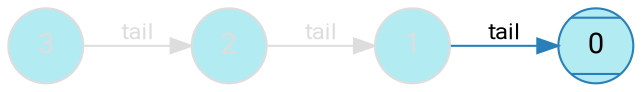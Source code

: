 digraph {
    bgcolor=transparent
    splines=false
    rankdir=LR

    // Default theme: disabled
    node[shape="circle" style="rounded,filled" color="#dddddd" fillcolor="#b2ebf2" fontcolor="#dddddd" fontname="Segoe UI,Roboto,Helvetica,Arial,sans-serif"]
    edge [color="#dddddd" fontcolor="#dddddd" fontname="Segoe UI,Roboto,Helvetica,Arial,sans-serif" fontsize=11]

    s3[label=3]
    s2[label=2]
    s1[label=1]
    nil[label=0 shape=Mcircle color="#2980B9" fillcolor="#b2ebf2" fontcolor="#000000"]

    s3 -> s2[label=tail]
    s2 -> s1[label=tail]
    s1 -> nil[label=tail color="#2980B9" fontcolor="#000000"]
}
